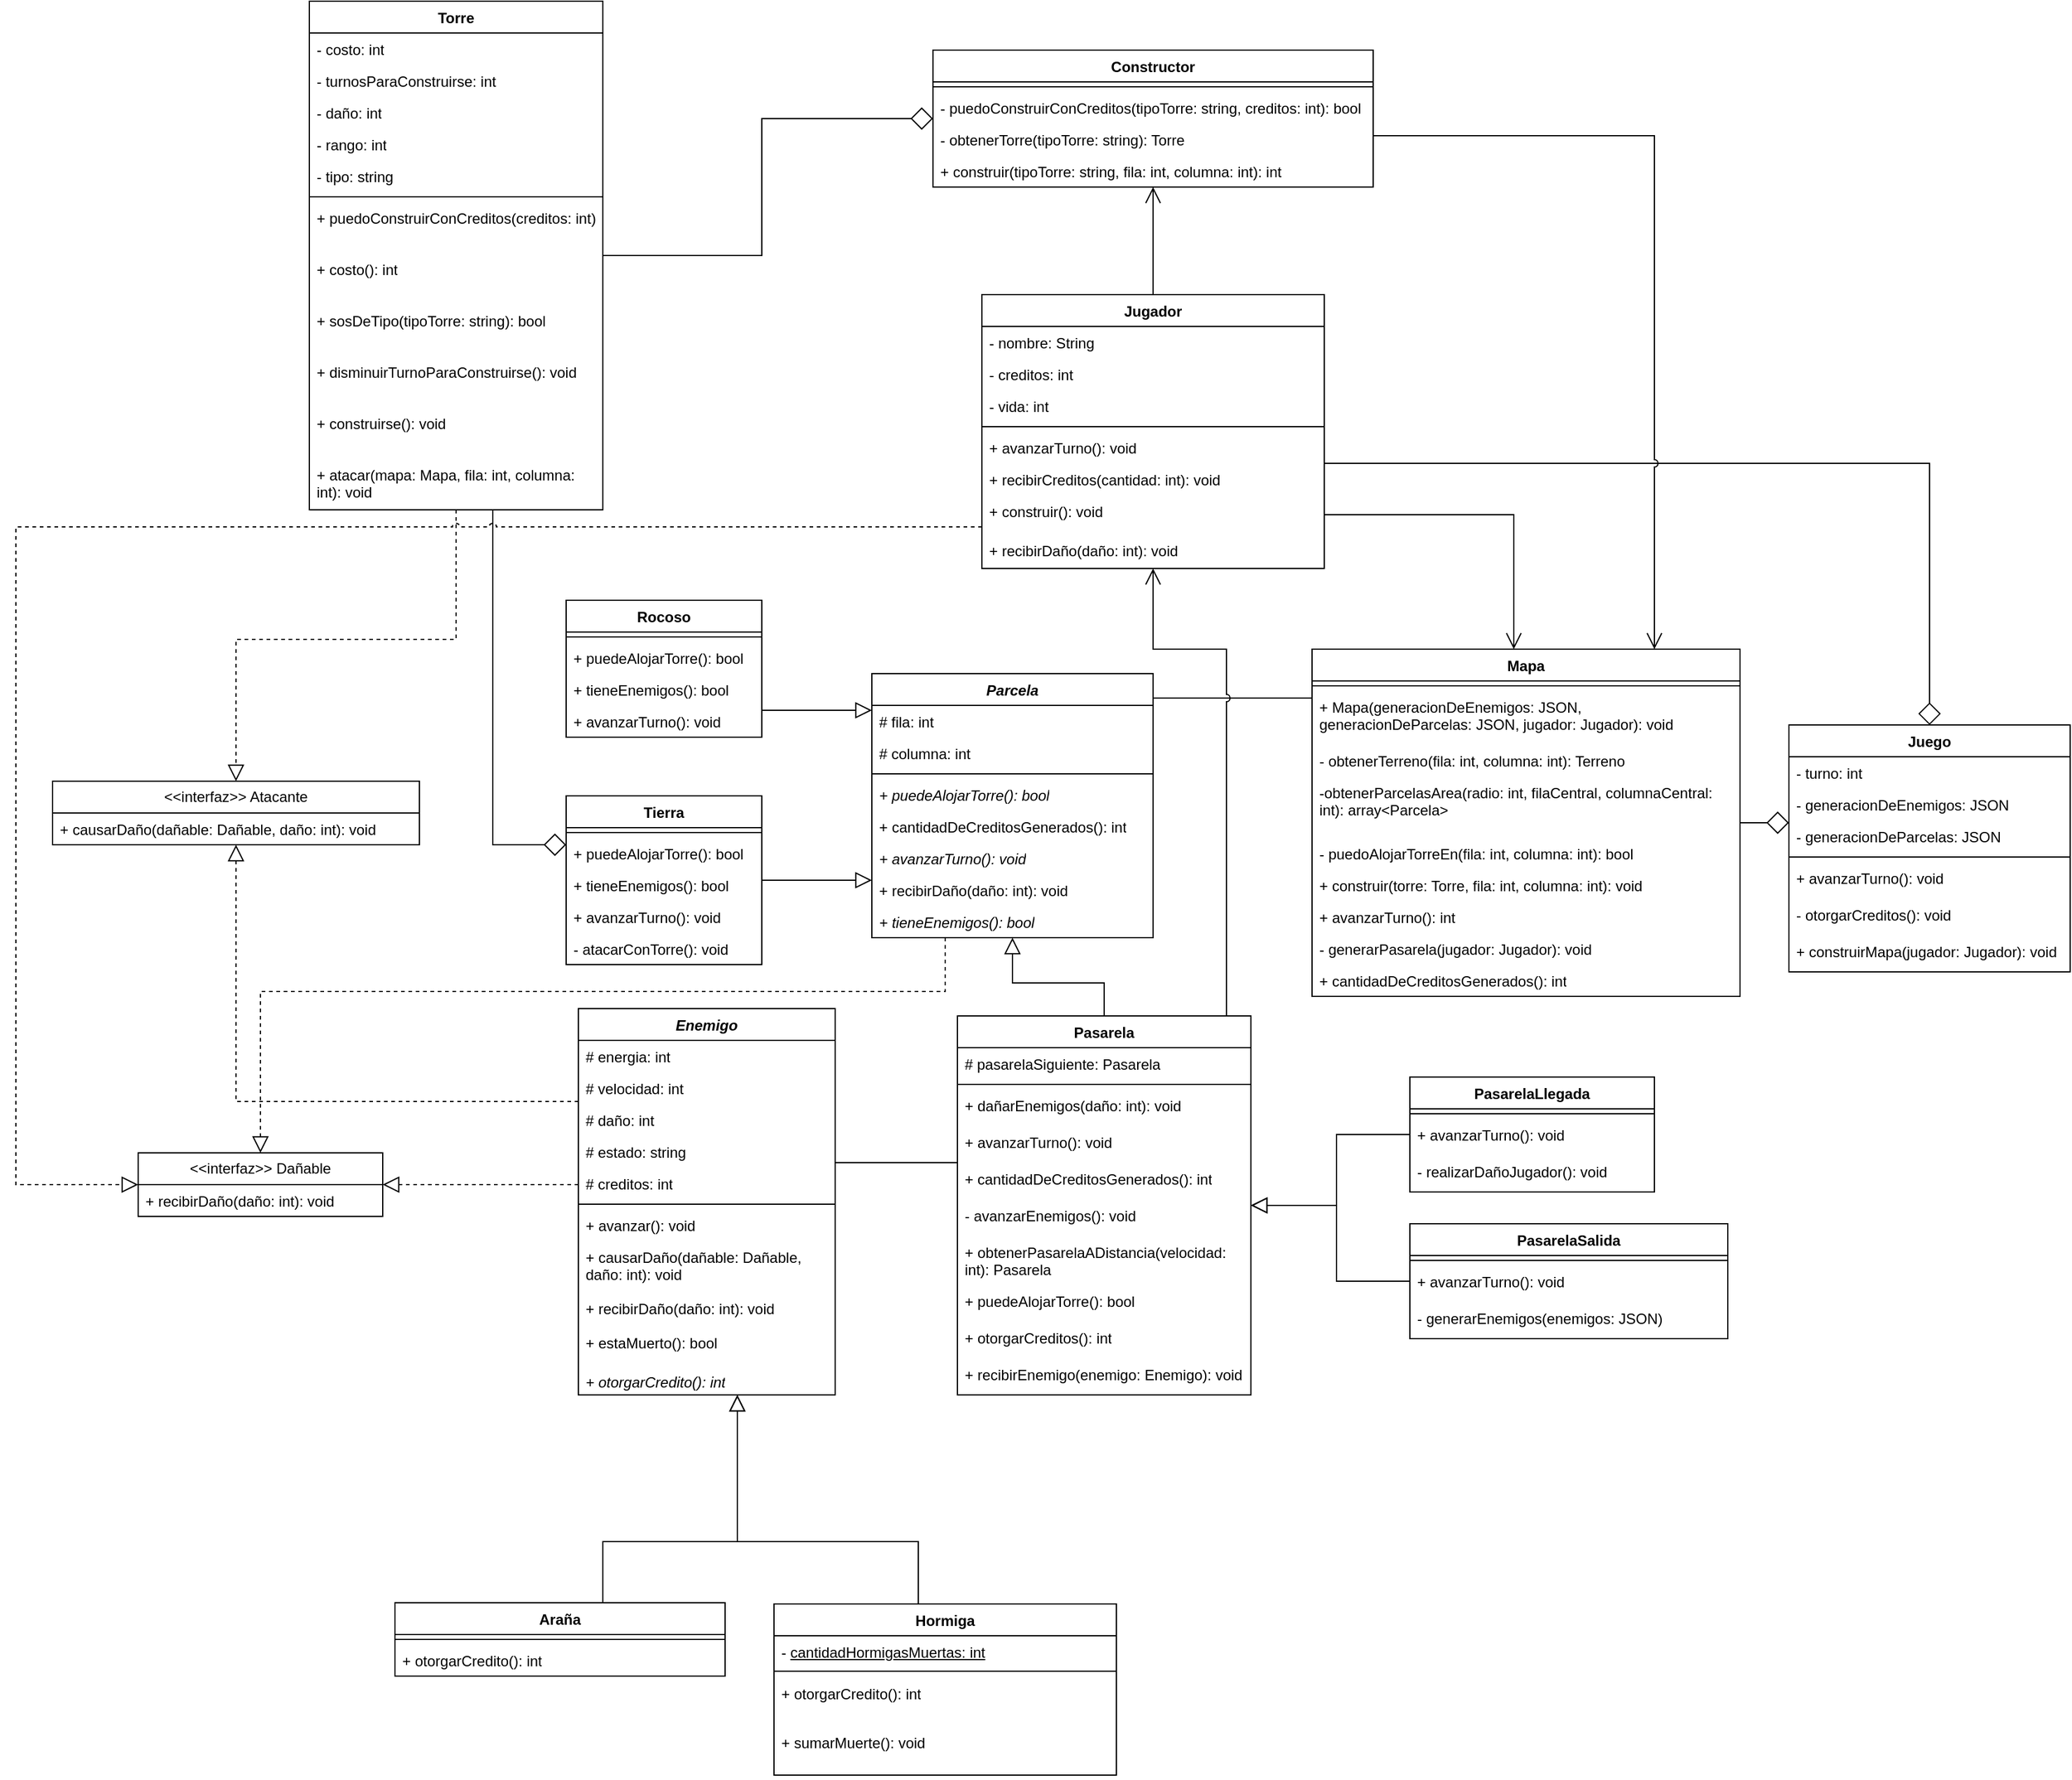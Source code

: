 <mxfile version="21.3.6" type="device">
  <diagram name="Page-1" id="8inhs9ZFYqQBoetOoNiY">
    <mxGraphModel dx="2728" dy="2068" grid="1" gridSize="10" guides="1" tooltips="1" connect="1" arrows="1" fold="1" page="1" pageScale="1" pageWidth="850" pageHeight="1100" math="0" shadow="0">
      <root>
        <mxCell id="0" />
        <mxCell id="1" parent="0" />
        <mxCell id="2HHwii4UE3nNJhtwc6gf-33" style="edgeStyle=orthogonalEdgeStyle;rounded=0;orthogonalLoop=1;jettySize=auto;html=1;endArrow=none;endFill=0;jumpSize=7;endSize=16;" parent="1" source="a46mlF3yRspsXj15uBq6-1" target="2HHwii4UE3nNJhtwc6gf-10" edge="1">
          <mxGeometry relative="1" as="geometry">
            <Array as="points">
              <mxPoint x="300" y="130" />
              <mxPoint x="300" y="130" />
            </Array>
          </mxGeometry>
        </mxCell>
        <mxCell id="hXK-8yscra5qIgaVrozL-3" style="edgeStyle=orthogonalEdgeStyle;rounded=0;orthogonalLoop=1;jettySize=auto;html=1;endArrow=block;endFill=0;endSize=11;dashed=1;" parent="1" source="a46mlF3yRspsXj15uBq6-1" target="jIkOqSR4Ub0WzB91D_wy-7" edge="1">
          <mxGeometry relative="1" as="geometry">
            <Array as="points">
              <mxPoint x="20" y="148" />
              <mxPoint x="20" y="148" />
            </Array>
          </mxGeometry>
        </mxCell>
        <mxCell id="hXK-8yscra5qIgaVrozL-4" style="edgeStyle=orthogonalEdgeStyle;rounded=0;orthogonalLoop=1;jettySize=auto;html=1;endArrow=block;endFill=0;endSize=11;dashed=1;" parent="1" source="a46mlF3yRspsXj15uBq6-1" target="jIkOqSR4Ub0WzB91D_wy-3" edge="1">
          <mxGeometry relative="1" as="geometry">
            <Array as="points">
              <mxPoint x="-210" y="80" />
            </Array>
          </mxGeometry>
        </mxCell>
        <mxCell id="a46mlF3yRspsXj15uBq6-1" value="&lt;i&gt;Enemigo&lt;/i&gt;" style="swimlane;fontStyle=1;align=center;verticalAlign=top;childLayout=stackLayout;horizontal=1;startSize=26;horizontalStack=0;resizeParent=1;resizeParentMax=0;resizeLast=0;collapsible=1;marginBottom=0;whiteSpace=wrap;html=1;" parent="1" vertex="1">
          <mxGeometry x="70" y="4" width="210" height="316" as="geometry" />
        </mxCell>
        <mxCell id="a46mlF3yRspsXj15uBq6-2" value="# energia: int" style="text;strokeColor=none;fillColor=none;align=left;verticalAlign=top;spacingLeft=4;spacingRight=4;overflow=hidden;rotatable=0;points=[[0,0.5],[1,0.5]];portConstraint=eastwest;whiteSpace=wrap;html=1;" parent="a46mlF3yRspsXj15uBq6-1" vertex="1">
          <mxGeometry y="26" width="210" height="26" as="geometry" />
        </mxCell>
        <mxCell id="a46mlF3yRspsXj15uBq6-5" value="# velocidad: int" style="text;strokeColor=none;fillColor=none;align=left;verticalAlign=top;spacingLeft=4;spacingRight=4;overflow=hidden;rotatable=0;points=[[0,0.5],[1,0.5]];portConstraint=eastwest;whiteSpace=wrap;html=1;" parent="a46mlF3yRspsXj15uBq6-1" vertex="1">
          <mxGeometry y="52" width="210" height="26" as="geometry" />
        </mxCell>
        <mxCell id="a46mlF3yRspsXj15uBq6-6" value="# daño: int" style="text;strokeColor=none;fillColor=none;align=left;verticalAlign=top;spacingLeft=4;spacingRight=4;overflow=hidden;rotatable=0;points=[[0,0.5],[1,0.5]];portConstraint=eastwest;whiteSpace=wrap;html=1;" parent="a46mlF3yRspsXj15uBq6-1" vertex="1">
          <mxGeometry y="78" width="210" height="26" as="geometry" />
        </mxCell>
        <mxCell id="2HHwii4UE3nNJhtwc6gf-1" value="# estado: string" style="text;strokeColor=none;fillColor=none;align=left;verticalAlign=top;spacingLeft=4;spacingRight=4;overflow=hidden;rotatable=0;points=[[0,0.5],[1,0.5]];portConstraint=eastwest;whiteSpace=wrap;html=1;" parent="a46mlF3yRspsXj15uBq6-1" vertex="1">
          <mxGeometry y="104" width="210" height="26" as="geometry" />
        </mxCell>
        <mxCell id="jIkOqSR4Ub0WzB91D_wy-20" value="# creditos: int" style="text;strokeColor=none;fillColor=none;align=left;verticalAlign=top;spacingLeft=4;spacingRight=4;overflow=hidden;rotatable=0;points=[[0,0.5],[1,0.5]];portConstraint=eastwest;whiteSpace=wrap;html=1;" parent="a46mlF3yRspsXj15uBq6-1" vertex="1">
          <mxGeometry y="130" width="210" height="26" as="geometry" />
        </mxCell>
        <mxCell id="a46mlF3yRspsXj15uBq6-3" value="" style="line;strokeWidth=1;fillColor=none;align=left;verticalAlign=middle;spacingTop=-1;spacingLeft=3;spacingRight=3;rotatable=0;labelPosition=right;points=[];portConstraint=eastwest;strokeColor=inherit;" parent="a46mlF3yRspsXj15uBq6-1" vertex="1">
          <mxGeometry y="156" width="210" height="8" as="geometry" />
        </mxCell>
        <mxCell id="a46mlF3yRspsXj15uBq6-4" value="+ avanzar(): void" style="text;strokeColor=none;fillColor=none;align=left;verticalAlign=top;spacingLeft=4;spacingRight=4;overflow=hidden;rotatable=0;points=[[0,0.5],[1,0.5]];portConstraint=eastwest;whiteSpace=wrap;html=1;" parent="a46mlF3yRspsXj15uBq6-1" vertex="1">
          <mxGeometry y="164" width="210" height="26" as="geometry" />
        </mxCell>
        <mxCell id="hXK-8yscra5qIgaVrozL-6" value="+ causarDaño(dañable: Dañable, daño: int): void" style="text;strokeColor=none;fillColor=none;align=left;verticalAlign=top;spacingLeft=4;spacingRight=4;overflow=hidden;rotatable=0;points=[[0,0.5],[1,0.5]];portConstraint=eastwest;whiteSpace=wrap;html=1;" parent="a46mlF3yRspsXj15uBq6-1" vertex="1">
          <mxGeometry y="190" width="210" height="42" as="geometry" />
        </mxCell>
        <mxCell id="hXK-8yscra5qIgaVrozL-8" value="+ recibirDaño(daño: int): void" style="text;strokeColor=none;fillColor=none;align=left;verticalAlign=top;spacingLeft=4;spacingRight=4;overflow=hidden;rotatable=0;points=[[0,0.5],[1,0.5]];portConstraint=eastwest;whiteSpace=wrap;html=1;" parent="a46mlF3yRspsXj15uBq6-1" vertex="1">
          <mxGeometry y="232" width="210" height="28" as="geometry" />
        </mxCell>
        <mxCell id="2HHwii4UE3nNJhtwc6gf-18" value="+ estaMuerto(): bool" style="text;strokeColor=none;fillColor=none;align=left;verticalAlign=top;spacingLeft=4;spacingRight=4;overflow=hidden;rotatable=0;points=[[0,0.5],[1,0.5]];portConstraint=eastwest;whiteSpace=wrap;html=1;" parent="a46mlF3yRspsXj15uBq6-1" vertex="1">
          <mxGeometry y="260" width="210" height="32" as="geometry" />
        </mxCell>
        <mxCell id="H162WJ4VFneEVHFy4zlM-101" value="&lt;i style=&quot;&quot;&gt;+ otorgarCredito(): int&lt;/i&gt;" style="text;strokeColor=none;fillColor=none;align=left;verticalAlign=top;spacingLeft=4;spacingRight=4;overflow=hidden;rotatable=0;points=[[0,0.5],[1,0.5]];portConstraint=eastwest;whiteSpace=wrap;html=1;" parent="a46mlF3yRspsXj15uBq6-1" vertex="1">
          <mxGeometry y="292" width="210" height="24" as="geometry" />
        </mxCell>
        <mxCell id="a46mlF3yRspsXj15uBq6-17" style="edgeStyle=orthogonalEdgeStyle;rounded=0;orthogonalLoop=1;jettySize=auto;html=1;endArrow=block;endFill=0;endSize=11;" parent="1" source="a46mlF3yRspsXj15uBq6-38" target="a46mlF3yRspsXj15uBq6-1" edge="1">
          <mxGeometry relative="1" as="geometry">
            <mxPoint x="340.0" y="350" as="sourcePoint" />
            <mxPoint x="250" y="456" as="targetPoint" />
            <Array as="points">
              <mxPoint x="348" y="440" />
              <mxPoint x="200" y="440" />
            </Array>
          </mxGeometry>
        </mxCell>
        <mxCell id="a46mlF3yRspsXj15uBq6-53" style="edgeStyle=orthogonalEdgeStyle;rounded=0;orthogonalLoop=1;jettySize=auto;html=1;endArrow=block;endFill=0;endSize=11;" parent="1" source="a46mlF3yRspsXj15uBq6-21" target="a46mlF3yRspsXj15uBq6-1" edge="1">
          <mxGeometry relative="1" as="geometry">
            <mxPoint x="185" y="456" as="targetPoint" />
            <Array as="points">
              <mxPoint x="90" y="440" />
              <mxPoint x="200" y="440" />
            </Array>
          </mxGeometry>
        </mxCell>
        <mxCell id="a46mlF3yRspsXj15uBq6-21" value="Araña" style="swimlane;fontStyle=1;align=center;verticalAlign=top;childLayout=stackLayout;horizontal=1;startSize=26;horizontalStack=0;resizeParent=1;resizeParentMax=0;resizeLast=0;collapsible=1;marginBottom=0;whiteSpace=wrap;html=1;" parent="1" vertex="1">
          <mxGeometry x="-80" y="490" width="270" height="60" as="geometry" />
        </mxCell>
        <mxCell id="a46mlF3yRspsXj15uBq6-22" value="" style="line;strokeWidth=1;fillColor=none;align=left;verticalAlign=middle;spacingTop=-1;spacingLeft=3;spacingRight=3;rotatable=0;labelPosition=right;points=[];portConstraint=eastwest;strokeColor=inherit;" parent="a46mlF3yRspsXj15uBq6-21" vertex="1">
          <mxGeometry y="26" width="270" height="8" as="geometry" />
        </mxCell>
        <mxCell id="a46mlF3yRspsXj15uBq6-48" value="+ otorgarCredito(): int" style="text;strokeColor=none;fillColor=none;align=left;verticalAlign=top;spacingLeft=4;spacingRight=4;overflow=hidden;rotatable=0;points=[[0,0.5],[1,0.5]];portConstraint=eastwest;whiteSpace=wrap;html=1;" parent="a46mlF3yRspsXj15uBq6-21" vertex="1">
          <mxGeometry y="34" width="270" height="26" as="geometry" />
        </mxCell>
        <mxCell id="a46mlF3yRspsXj15uBq6-38" value="Hormiga" style="swimlane;fontStyle=1;align=center;verticalAlign=top;childLayout=stackLayout;horizontal=1;startSize=26;horizontalStack=0;resizeParent=1;resizeParentMax=0;resizeLast=0;collapsible=1;marginBottom=0;whiteSpace=wrap;html=1;" parent="1" vertex="1">
          <mxGeometry x="230" y="491" width="280" height="140" as="geometry" />
        </mxCell>
        <mxCell id="jIkOqSR4Ub0WzB91D_wy-23" value="- &lt;u&gt;cantidadHormigasMuertas: int&lt;/u&gt;" style="text;strokeColor=none;fillColor=none;align=left;verticalAlign=top;spacingLeft=4;spacingRight=4;overflow=hidden;rotatable=0;points=[[0,0.5],[1,0.5]];portConstraint=eastwest;whiteSpace=wrap;html=1;" parent="a46mlF3yRspsXj15uBq6-38" vertex="1">
          <mxGeometry y="26" width="280" height="24" as="geometry" />
        </mxCell>
        <mxCell id="a46mlF3yRspsXj15uBq6-40" value="" style="line;strokeWidth=1;fillColor=none;align=left;verticalAlign=middle;spacingTop=-1;spacingLeft=3;spacingRight=3;rotatable=0;labelPosition=right;points=[];portConstraint=eastwest;strokeColor=inherit;" parent="a46mlF3yRspsXj15uBq6-38" vertex="1">
          <mxGeometry y="50" width="280" height="10" as="geometry" />
        </mxCell>
        <mxCell id="a46mlF3yRspsXj15uBq6-41" value="+ otorgarCredito(): int" style="text;strokeColor=none;fillColor=none;align=left;verticalAlign=top;spacingLeft=4;spacingRight=4;overflow=hidden;rotatable=0;points=[[0,0.5],[1,0.5]];portConstraint=eastwest;whiteSpace=wrap;html=1;" parent="a46mlF3yRspsXj15uBq6-38" vertex="1">
          <mxGeometry y="60" width="280" height="40" as="geometry" />
        </mxCell>
        <mxCell id="jIkOqSR4Ub0WzB91D_wy-10" value="&lt;span style=&quot;border-color: var(--border-color);&quot;&gt;+ sumarMuerte(): void&lt;/span&gt;" style="text;strokeColor=none;fillColor=none;align=left;verticalAlign=top;spacingLeft=4;spacingRight=4;overflow=hidden;rotatable=0;points=[[0,0.5],[1,0.5]];portConstraint=eastwest;whiteSpace=wrap;html=1;" parent="a46mlF3yRspsXj15uBq6-38" vertex="1">
          <mxGeometry y="100" width="280" height="40" as="geometry" />
        </mxCell>
        <mxCell id="2HHwii4UE3nNJhtwc6gf-10" value="Pasarela" style="swimlane;fontStyle=1;align=center;verticalAlign=top;childLayout=stackLayout;horizontal=1;startSize=26;horizontalStack=0;resizeParent=1;resizeParentMax=0;resizeLast=0;collapsible=1;marginBottom=0;whiteSpace=wrap;html=1;" parent="1" vertex="1">
          <mxGeometry x="380" y="10" width="240" height="310" as="geometry" />
        </mxCell>
        <mxCell id="2HHwii4UE3nNJhtwc6gf-19" value="# pasarelaSiguiente: Pasarela" style="text;strokeColor=none;fillColor=none;align=left;verticalAlign=top;spacingLeft=4;spacingRight=4;overflow=hidden;rotatable=0;points=[[0,0.5],[1,0.5]];portConstraint=eastwest;whiteSpace=wrap;html=1;" parent="2HHwii4UE3nNJhtwc6gf-10" vertex="1">
          <mxGeometry y="26" width="240" height="26" as="geometry" />
        </mxCell>
        <mxCell id="2HHwii4UE3nNJhtwc6gf-12" value="" style="line;strokeWidth=1;fillColor=none;align=left;verticalAlign=middle;spacingTop=-1;spacingLeft=3;spacingRight=3;rotatable=0;labelPosition=right;points=[];portConstraint=eastwest;strokeColor=inherit;" parent="2HHwii4UE3nNJhtwc6gf-10" vertex="1">
          <mxGeometry y="52" width="240" height="8" as="geometry" />
        </mxCell>
        <mxCell id="2HHwii4UE3nNJhtwc6gf-32" value="+ dañarEnemigos(daño: int): void" style="text;strokeColor=none;fillColor=none;align=left;verticalAlign=top;spacingLeft=4;spacingRight=4;overflow=hidden;rotatable=0;points=[[0,0.5],[1,0.5]];portConstraint=eastwest;whiteSpace=wrap;html=1;" parent="2HHwii4UE3nNJhtwc6gf-10" vertex="1">
          <mxGeometry y="60" width="240" height="30" as="geometry" />
        </mxCell>
        <mxCell id="H162WJ4VFneEVHFy4zlM-78" value="+ avanzarTurno(): void" style="text;strokeColor=none;fillColor=none;align=left;verticalAlign=top;spacingLeft=4;spacingRight=4;overflow=hidden;rotatable=0;points=[[0,0.5],[1,0.5]];portConstraint=eastwest;whiteSpace=wrap;html=1;" parent="2HHwii4UE3nNJhtwc6gf-10" vertex="1">
          <mxGeometry y="90" width="240" height="30" as="geometry" />
        </mxCell>
        <mxCell id="jIkOqSR4Ub0WzB91D_wy-19" value="+ cantidadDeCreditosGenerados(): int" style="text;strokeColor=none;fillColor=none;align=left;verticalAlign=top;spacingLeft=4;spacingRight=4;overflow=hidden;rotatable=0;points=[[0,0.5],[1,0.5]];portConstraint=eastwest;whiteSpace=wrap;html=1;" parent="2HHwii4UE3nNJhtwc6gf-10" vertex="1">
          <mxGeometry y="120" width="240" height="30" as="geometry" />
        </mxCell>
        <mxCell id="H162WJ4VFneEVHFy4zlM-23" value="- avanzarEnemigos(): void" style="text;strokeColor=none;fillColor=none;align=left;verticalAlign=top;spacingLeft=4;spacingRight=4;overflow=hidden;rotatable=0;points=[[0,0.5],[1,0.5]];portConstraint=eastwest;whiteSpace=wrap;html=1;" parent="2HHwii4UE3nNJhtwc6gf-10" vertex="1">
          <mxGeometry y="150" width="240" height="30" as="geometry" />
        </mxCell>
        <mxCell id="jIkOqSR4Ub0WzB91D_wy-24" value="+ obtenerPasarelaADistancia(velocidad: int): Pasarela" style="text;strokeColor=none;fillColor=none;align=left;verticalAlign=top;spacingLeft=4;spacingRight=4;overflow=hidden;rotatable=0;points=[[0,0.5],[1,0.5]];portConstraint=eastwest;whiteSpace=wrap;html=1;" parent="2HHwii4UE3nNJhtwc6gf-10" vertex="1">
          <mxGeometry y="180" width="240" height="40" as="geometry" />
        </mxCell>
        <mxCell id="H162WJ4VFneEVHFy4zlM-33" value="+ puedeAlojarTorre(): bool" style="text;strokeColor=none;fillColor=none;align=left;verticalAlign=top;spacingLeft=4;spacingRight=4;overflow=hidden;rotatable=0;points=[[0,0.5],[1,0.5]];portConstraint=eastwest;whiteSpace=wrap;html=1;" parent="2HHwii4UE3nNJhtwc6gf-10" vertex="1">
          <mxGeometry y="220" width="240" height="30" as="geometry" />
        </mxCell>
        <mxCell id="4BqtrfCsilX9TcQqH0R--1" value="+ otorgarCreditos(): int" style="text;strokeColor=none;fillColor=none;align=left;verticalAlign=top;spacingLeft=4;spacingRight=4;overflow=hidden;rotatable=0;points=[[0,0.5],[1,0.5]];portConstraint=eastwest;whiteSpace=wrap;html=1;" parent="2HHwii4UE3nNJhtwc6gf-10" vertex="1">
          <mxGeometry y="250" width="240" height="30" as="geometry" />
        </mxCell>
        <mxCell id="H162WJ4VFneEVHFy4zlM-89" value="+ recibirEnemigo(enemigo: Enemigo): void" style="text;strokeColor=none;fillColor=none;align=left;verticalAlign=top;spacingLeft=4;spacingRight=4;overflow=hidden;rotatable=0;points=[[0,0.5],[1,0.5]];portConstraint=eastwest;whiteSpace=wrap;html=1;" parent="2HHwii4UE3nNJhtwc6gf-10" vertex="1">
          <mxGeometry y="280" width="240" height="30" as="geometry" />
        </mxCell>
        <mxCell id="2HHwii4UE3nNJhtwc6gf-23" value="Juego" style="swimlane;fontStyle=1;align=center;verticalAlign=top;childLayout=stackLayout;horizontal=1;startSize=26;horizontalStack=0;resizeParent=1;resizeParentMax=0;resizeLast=0;collapsible=1;marginBottom=0;whiteSpace=wrap;html=1;" parent="1" vertex="1">
          <mxGeometry x="1060" y="-228" width="230" height="202" as="geometry" />
        </mxCell>
        <mxCell id="2HHwii4UE3nNJhtwc6gf-36" value="- turno: int" style="text;strokeColor=none;fillColor=none;align=left;verticalAlign=top;spacingLeft=4;spacingRight=4;overflow=hidden;rotatable=0;points=[[0,0.5],[1,0.5]];portConstraint=eastwest;whiteSpace=wrap;html=1;" parent="2HHwii4UE3nNJhtwc6gf-23" vertex="1">
          <mxGeometry y="26" width="230" height="26" as="geometry" />
        </mxCell>
        <mxCell id="4BqtrfCsilX9TcQqH0R--10" value="- generacionDeEnemigos: JSON" style="text;strokeColor=none;fillColor=none;align=left;verticalAlign=top;spacingLeft=4;spacingRight=4;overflow=hidden;rotatable=0;points=[[0,0.5],[1,0.5]];portConstraint=eastwest;whiteSpace=wrap;html=1;" parent="2HHwii4UE3nNJhtwc6gf-23" vertex="1">
          <mxGeometry y="52" width="230" height="26" as="geometry" />
        </mxCell>
        <mxCell id="4BqtrfCsilX9TcQqH0R--9" value="- generacionDeParcelas: JSON" style="text;strokeColor=none;fillColor=none;align=left;verticalAlign=top;spacingLeft=4;spacingRight=4;overflow=hidden;rotatable=0;points=[[0,0.5],[1,0.5]];portConstraint=eastwest;whiteSpace=wrap;html=1;" parent="2HHwii4UE3nNJhtwc6gf-23" vertex="1">
          <mxGeometry y="78" width="230" height="26" as="geometry" />
        </mxCell>
        <mxCell id="2HHwii4UE3nNJhtwc6gf-27" value="" style="line;strokeWidth=1;fillColor=none;align=left;verticalAlign=middle;spacingTop=-1;spacingLeft=3;spacingRight=3;rotatable=0;labelPosition=right;points=[];portConstraint=eastwest;strokeColor=inherit;" parent="2HHwii4UE3nNJhtwc6gf-23" vertex="1">
          <mxGeometry y="104" width="230" height="8" as="geometry" />
        </mxCell>
        <mxCell id="2HHwii4UE3nNJhtwc6gf-37" value="+ avanzarTurno(): void" style="text;strokeColor=none;fillColor=none;align=left;verticalAlign=top;spacingLeft=4;spacingRight=4;overflow=hidden;rotatable=0;points=[[0,0.5],[1,0.5]];portConstraint=eastwest;whiteSpace=wrap;html=1;" parent="2HHwii4UE3nNJhtwc6gf-23" vertex="1">
          <mxGeometry y="112" width="230" height="30" as="geometry" />
        </mxCell>
        <mxCell id="jIkOqSR4Ub0WzB91D_wy-16" value="- otorgarCreditos(): void" style="text;strokeColor=none;fillColor=none;align=left;verticalAlign=top;spacingLeft=4;spacingRight=4;overflow=hidden;rotatable=0;points=[[0,0.5],[1,0.5]];portConstraint=eastwest;whiteSpace=wrap;html=1;" parent="2HHwii4UE3nNJhtwc6gf-23" vertex="1">
          <mxGeometry y="142" width="230" height="30" as="geometry" />
        </mxCell>
        <mxCell id="4BqtrfCsilX9TcQqH0R--8" value="+ construirMapa(jugador: Jugador): void" style="text;strokeColor=none;fillColor=none;align=left;verticalAlign=top;spacingLeft=4;spacingRight=4;overflow=hidden;rotatable=0;points=[[0,0.5],[1,0.5]];portConstraint=eastwest;whiteSpace=wrap;html=1;" parent="2HHwii4UE3nNJhtwc6gf-23" vertex="1">
          <mxGeometry y="172" width="230" height="30" as="geometry" />
        </mxCell>
        <mxCell id="2HHwii4UE3nNJhtwc6gf-47" style="edgeStyle=orthogonalEdgeStyle;rounded=0;orthogonalLoop=1;jettySize=auto;html=1;endArrow=diamond;endFill=0;endSize=16;" parent="1" source="2HHwii4UE3nNJhtwc6gf-38" target="2HHwii4UE3nNJhtwc6gf-23" edge="1">
          <mxGeometry relative="1" as="geometry">
            <Array as="points">
              <mxPoint x="1175" y="-442" />
            </Array>
          </mxGeometry>
        </mxCell>
        <mxCell id="H162WJ4VFneEVHFy4zlM-67" style="edgeStyle=orthogonalEdgeStyle;rounded=0;orthogonalLoop=1;jettySize=auto;html=1;endArrow=open;endFill=0;endSize=11;" parent="1" source="2HHwii4UE3nNJhtwc6gf-38" target="H162WJ4VFneEVHFy4zlM-47" edge="1">
          <mxGeometry relative="1" as="geometry" />
        </mxCell>
        <mxCell id="H162WJ4VFneEVHFy4zlM-69" style="edgeStyle=orthogonalEdgeStyle;rounded=0;orthogonalLoop=1;jettySize=auto;html=1;endArrow=open;endFill=0;endSize=11;" parent="1" source="2HHwii4UE3nNJhtwc6gf-38" target="H162WJ4VFneEVHFy4zlM-15" edge="1">
          <mxGeometry relative="1" as="geometry">
            <Array as="points">
              <mxPoint x="835" y="-400" />
            </Array>
          </mxGeometry>
        </mxCell>
        <mxCell id="2HHwii4UE3nNJhtwc6gf-38" value="Jugador" style="swimlane;fontStyle=1;align=center;verticalAlign=top;childLayout=stackLayout;horizontal=1;startSize=26;horizontalStack=0;resizeParent=1;resizeParentMax=0;resizeLast=0;collapsible=1;marginBottom=0;whiteSpace=wrap;html=1;" parent="1" vertex="1">
          <mxGeometry x="400" y="-580" width="280" height="224" as="geometry" />
        </mxCell>
        <mxCell id="hXK-8yscra5qIgaVrozL-13" value="- nombre: String" style="text;strokeColor=none;fillColor=none;align=left;verticalAlign=top;spacingLeft=4;spacingRight=4;overflow=hidden;rotatable=0;points=[[0,0.5],[1,0.5]];portConstraint=eastwest;whiteSpace=wrap;html=1;" parent="2HHwii4UE3nNJhtwc6gf-38" vertex="1">
          <mxGeometry y="26" width="280" height="26" as="geometry" />
        </mxCell>
        <mxCell id="2HHwii4UE3nNJhtwc6gf-39" value="- creditos: int" style="text;strokeColor=none;fillColor=none;align=left;verticalAlign=top;spacingLeft=4;spacingRight=4;overflow=hidden;rotatable=0;points=[[0,0.5],[1,0.5]];portConstraint=eastwest;whiteSpace=wrap;html=1;" parent="2HHwii4UE3nNJhtwc6gf-38" vertex="1">
          <mxGeometry y="52" width="280" height="26" as="geometry" />
        </mxCell>
        <mxCell id="jIkOqSR4Ub0WzB91D_wy-2" value="- vida: int" style="text;strokeColor=none;fillColor=none;align=left;verticalAlign=top;spacingLeft=4;spacingRight=4;overflow=hidden;rotatable=0;points=[[0,0.5],[1,0.5]];portConstraint=eastwest;whiteSpace=wrap;html=1;" parent="2HHwii4UE3nNJhtwc6gf-38" vertex="1">
          <mxGeometry y="78" width="280" height="26" as="geometry" />
        </mxCell>
        <mxCell id="2HHwii4UE3nNJhtwc6gf-40" value="" style="line;strokeWidth=1;fillColor=none;align=left;verticalAlign=middle;spacingTop=-1;spacingLeft=3;spacingRight=3;rotatable=0;labelPosition=right;points=[];portConstraint=eastwest;strokeColor=inherit;" parent="2HHwii4UE3nNJhtwc6gf-38" vertex="1">
          <mxGeometry y="104" width="280" height="8" as="geometry" />
        </mxCell>
        <mxCell id="H162WJ4VFneEVHFy4zlM-43" value="+ avanzarTurno(): void" style="text;strokeColor=none;fillColor=none;align=left;verticalAlign=top;spacingLeft=4;spacingRight=4;overflow=hidden;rotatable=0;points=[[0,0.5],[1,0.5]];portConstraint=eastwest;whiteSpace=wrap;html=1;" parent="2HHwii4UE3nNJhtwc6gf-38" vertex="1">
          <mxGeometry y="112" width="280" height="26" as="geometry" />
        </mxCell>
        <mxCell id="2HHwii4UE3nNJhtwc6gf-41" value="+ recibirCreditos(cantidad: int): void" style="text;strokeColor=none;fillColor=none;align=left;verticalAlign=top;spacingLeft=4;spacingRight=4;overflow=hidden;rotatable=0;points=[[0,0.5],[1,0.5]];portConstraint=eastwest;whiteSpace=wrap;html=1;" parent="2HHwii4UE3nNJhtwc6gf-38" vertex="1">
          <mxGeometry y="138" width="280" height="26" as="geometry" />
        </mxCell>
        <mxCell id="2HHwii4UE3nNJhtwc6gf-44" value="+ construir(): void" style="text;strokeColor=none;fillColor=none;align=left;verticalAlign=top;spacingLeft=4;spacingRight=4;overflow=hidden;rotatable=0;points=[[0,0.5],[1,0.5]];portConstraint=eastwest;whiteSpace=wrap;html=1;" parent="2HHwii4UE3nNJhtwc6gf-38" vertex="1">
          <mxGeometry y="164" width="280" height="32" as="geometry" />
        </mxCell>
        <mxCell id="H162WJ4VFneEVHFy4zlM-100" value="+ recibirDaño(daño: int): void" style="text;strokeColor=none;fillColor=none;align=left;verticalAlign=top;spacingLeft=4;spacingRight=4;overflow=hidden;rotatable=0;points=[[0,0.5],[1,0.5]];portConstraint=eastwest;whiteSpace=wrap;html=1;" parent="2HHwii4UE3nNJhtwc6gf-38" vertex="1">
          <mxGeometry y="196" width="280" height="28" as="geometry" />
        </mxCell>
        <mxCell id="H162WJ4VFneEVHFy4zlM-20" style="edgeStyle=orthogonalEdgeStyle;rounded=0;orthogonalLoop=1;jettySize=auto;html=1;endArrow=none;endFill=0;endSize=16;" parent="1" source="H162WJ4VFneEVHFy4zlM-11" target="H162WJ4VFneEVHFy4zlM-15" edge="1">
          <mxGeometry relative="1" as="geometry">
            <Array as="points">
              <mxPoint x="610" y="-250" />
              <mxPoint x="610" y="-250" />
            </Array>
          </mxGeometry>
        </mxCell>
        <mxCell id="H162WJ4VFneEVHFy4zlM-22" style="edgeStyle=orthogonalEdgeStyle;rounded=0;orthogonalLoop=1;jettySize=auto;html=1;endArrow=block;endFill=0;endSize=11;" parent="1" source="2HHwii4UE3nNJhtwc6gf-10" target="H162WJ4VFneEVHFy4zlM-11" edge="1">
          <mxGeometry relative="1" as="geometry" />
        </mxCell>
        <mxCell id="hXK-8yscra5qIgaVrozL-10" style="edgeStyle=orthogonalEdgeStyle;rounded=0;orthogonalLoop=1;jettySize=auto;html=1;endArrow=block;endFill=0;endSize=11;dashed=1;" parent="1" source="H162WJ4VFneEVHFy4zlM-11" target="jIkOqSR4Ub0WzB91D_wy-7" edge="1">
          <mxGeometry relative="1" as="geometry">
            <Array as="points">
              <mxPoint x="370" y="-10" />
              <mxPoint x="-190" y="-10" />
            </Array>
          </mxGeometry>
        </mxCell>
        <mxCell id="H162WJ4VFneEVHFy4zlM-11" value="&lt;i&gt;Parcela&lt;/i&gt;" style="swimlane;fontStyle=1;align=center;verticalAlign=top;childLayout=stackLayout;horizontal=1;startSize=26;horizontalStack=0;resizeParent=1;resizeParentMax=0;resizeLast=0;collapsible=1;marginBottom=0;whiteSpace=wrap;html=1;" parent="1" vertex="1">
          <mxGeometry x="310" y="-270" width="230" height="216" as="geometry" />
        </mxCell>
        <mxCell id="H162WJ4VFneEVHFy4zlM-12" value="# fila: int&lt;br&gt;" style="text;strokeColor=none;fillColor=none;align=left;verticalAlign=top;spacingLeft=4;spacingRight=4;overflow=hidden;rotatable=0;points=[[0,0.5],[1,0.5]];portConstraint=eastwest;whiteSpace=wrap;html=1;" parent="H162WJ4VFneEVHFy4zlM-11" vertex="1">
          <mxGeometry y="26" width="230" height="26" as="geometry" />
        </mxCell>
        <mxCell id="H162WJ4VFneEVHFy4zlM-73" value="# columna: int" style="text;strokeColor=none;fillColor=none;align=left;verticalAlign=top;spacingLeft=4;spacingRight=4;overflow=hidden;rotatable=0;points=[[0,0.5],[1,0.5]];portConstraint=eastwest;whiteSpace=wrap;html=1;" parent="H162WJ4VFneEVHFy4zlM-11" vertex="1">
          <mxGeometry y="52" width="230" height="26" as="geometry" />
        </mxCell>
        <mxCell id="H162WJ4VFneEVHFy4zlM-13" value="" style="line;strokeWidth=1;fillColor=none;align=left;verticalAlign=middle;spacingTop=-1;spacingLeft=3;spacingRight=3;rotatable=0;labelPosition=right;points=[];portConstraint=eastwest;strokeColor=inherit;" parent="H162WJ4VFneEVHFy4zlM-11" vertex="1">
          <mxGeometry y="78" width="230" height="8" as="geometry" />
        </mxCell>
        <mxCell id="H162WJ4VFneEVHFy4zlM-14" value="&lt;i&gt;+ puedeAlojarTorre(): bool&lt;/i&gt;" style="text;strokeColor=none;fillColor=none;align=left;verticalAlign=top;spacingLeft=4;spacingRight=4;overflow=hidden;rotatable=0;points=[[0,0.5],[1,0.5]];portConstraint=eastwest;whiteSpace=wrap;html=1;" parent="H162WJ4VFneEVHFy4zlM-11" vertex="1">
          <mxGeometry y="86" width="230" height="26" as="geometry" />
        </mxCell>
        <mxCell id="jIkOqSR4Ub0WzB91D_wy-18" value="+ cantidadDeCreditosGenerados(): int" style="text;strokeColor=none;fillColor=none;align=left;verticalAlign=top;spacingLeft=4;spacingRight=4;overflow=hidden;rotatable=0;points=[[0,0.5],[1,0.5]];portConstraint=eastwest;whiteSpace=wrap;html=1;" parent="H162WJ4VFneEVHFy4zlM-11" vertex="1">
          <mxGeometry y="112" width="230" height="26" as="geometry" />
        </mxCell>
        <mxCell id="H162WJ4VFneEVHFy4zlM-71" value="&lt;i&gt;+ avanzarTurno(): void&lt;/i&gt;" style="text;strokeColor=none;fillColor=none;align=left;verticalAlign=top;spacingLeft=4;spacingRight=4;overflow=hidden;rotatable=0;points=[[0,0.5],[1,0.5]];portConstraint=eastwest;whiteSpace=wrap;html=1;" parent="H162WJ4VFneEVHFy4zlM-11" vertex="1">
          <mxGeometry y="138" width="230" height="26" as="geometry" />
        </mxCell>
        <mxCell id="hXK-8yscra5qIgaVrozL-11" value="+ recibirDaño(daño: int): void" style="text;strokeColor=none;fillColor=none;align=left;verticalAlign=top;spacingLeft=4;spacingRight=4;overflow=hidden;rotatable=0;points=[[0,0.5],[1,0.5]];portConstraint=eastwest;whiteSpace=wrap;html=1;" parent="H162WJ4VFneEVHFy4zlM-11" vertex="1">
          <mxGeometry y="164" width="230" height="26" as="geometry" />
        </mxCell>
        <mxCell id="H162WJ4VFneEVHFy4zlM-74" value="&lt;i&gt;+ tieneEnemigos(): bool&lt;/i&gt;" style="text;strokeColor=none;fillColor=none;align=left;verticalAlign=top;spacingLeft=4;spacingRight=4;overflow=hidden;rotatable=0;points=[[0,0.5],[1,0.5]];portConstraint=eastwest;whiteSpace=wrap;html=1;" parent="H162WJ4VFneEVHFy4zlM-11" vertex="1">
          <mxGeometry y="190" width="230" height="26" as="geometry" />
        </mxCell>
        <mxCell id="H162WJ4VFneEVHFy4zlM-19" style="edgeStyle=orthogonalEdgeStyle;rounded=0;orthogonalLoop=1;jettySize=auto;html=1;endArrow=diamond;endFill=0;endSize=16;" parent="1" source="H162WJ4VFneEVHFy4zlM-15" target="2HHwii4UE3nNJhtwc6gf-23" edge="1">
          <mxGeometry relative="1" as="geometry">
            <Array as="points">
              <mxPoint x="940" y="-150" />
              <mxPoint x="940" y="-150" />
            </Array>
          </mxGeometry>
        </mxCell>
        <mxCell id="H162WJ4VFneEVHFy4zlM-15" value="Mapa" style="swimlane;fontStyle=1;align=center;verticalAlign=top;childLayout=stackLayout;horizontal=1;startSize=26;horizontalStack=0;resizeParent=1;resizeParentMax=0;resizeLast=0;collapsible=1;marginBottom=0;whiteSpace=wrap;html=1;" parent="1" vertex="1">
          <mxGeometry x="670" y="-290" width="350" height="284" as="geometry" />
        </mxCell>
        <mxCell id="H162WJ4VFneEVHFy4zlM-17" value="" style="line;strokeWidth=1;fillColor=none;align=left;verticalAlign=middle;spacingTop=-1;spacingLeft=3;spacingRight=3;rotatable=0;labelPosition=right;points=[];portConstraint=eastwest;strokeColor=inherit;" parent="H162WJ4VFneEVHFy4zlM-15" vertex="1">
          <mxGeometry y="26" width="350" height="8" as="geometry" />
        </mxCell>
        <mxCell id="4BqtrfCsilX9TcQqH0R--12" value="+ Mapa(generacionDeEnemigos: JSON, generacionDeParcelas: JSON, jugador: Jugador): void" style="text;strokeColor=none;fillColor=none;align=left;verticalAlign=top;spacingLeft=4;spacingRight=4;overflow=hidden;rotatable=0;points=[[0,0.5],[1,0.5]];portConstraint=eastwest;whiteSpace=wrap;html=1;" parent="H162WJ4VFneEVHFy4zlM-15" vertex="1">
          <mxGeometry y="34" width="350" height="44" as="geometry" />
        </mxCell>
        <mxCell id="H162WJ4VFneEVHFy4zlM-60" value="- obtenerTerreno(fila: int, columna: int): Terreno" style="text;strokeColor=none;fillColor=none;align=left;verticalAlign=top;spacingLeft=4;spacingRight=4;overflow=hidden;rotatable=0;points=[[0,0.5],[1,0.5]];portConstraint=eastwest;whiteSpace=wrap;html=1;" parent="H162WJ4VFneEVHFy4zlM-15" vertex="1">
          <mxGeometry y="78" width="350" height="26" as="geometry" />
        </mxCell>
        <mxCell id="H162WJ4VFneEVHFy4zlM-63" value="-obtenerParcelasArea(radio: int, filaCentral, columnaCentral: int): array&amp;lt;Parcela&amp;gt;" style="text;strokeColor=none;fillColor=none;align=left;verticalAlign=top;spacingLeft=4;spacingRight=4;overflow=hidden;rotatable=0;points=[[0,0.5],[1,0.5]];portConstraint=eastwest;whiteSpace=wrap;html=1;" parent="H162WJ4VFneEVHFy4zlM-15" vertex="1">
          <mxGeometry y="104" width="350" height="50" as="geometry" />
        </mxCell>
        <mxCell id="H162WJ4VFneEVHFy4zlM-61" value="- puedoAlojarTorreEn(fila: int, columna: int): bool" style="text;strokeColor=none;fillColor=none;align=left;verticalAlign=top;spacingLeft=4;spacingRight=4;overflow=hidden;rotatable=0;points=[[0,0.5],[1,0.5]];portConstraint=eastwest;whiteSpace=wrap;html=1;" parent="H162WJ4VFneEVHFy4zlM-15" vertex="1">
          <mxGeometry y="154" width="350" height="26" as="geometry" />
        </mxCell>
        <mxCell id="H162WJ4VFneEVHFy4zlM-44" value="+ construir(torre: Torre, fila: int, columna: int): void" style="text;strokeColor=none;fillColor=none;align=left;verticalAlign=top;spacingLeft=4;spacingRight=4;overflow=hidden;rotatable=0;points=[[0,0.5],[1,0.5]];portConstraint=eastwest;whiteSpace=wrap;html=1;" parent="H162WJ4VFneEVHFy4zlM-15" vertex="1">
          <mxGeometry y="180" width="350" height="26" as="geometry" />
        </mxCell>
        <mxCell id="H162WJ4VFneEVHFy4zlM-80" value="+ avanzarTurno(): int" style="text;strokeColor=none;fillColor=none;align=left;verticalAlign=top;spacingLeft=4;spacingRight=4;overflow=hidden;rotatable=0;points=[[0,0.5],[1,0.5]];portConstraint=eastwest;whiteSpace=wrap;html=1;" parent="H162WJ4VFneEVHFy4zlM-15" vertex="1">
          <mxGeometry y="206" width="350" height="26" as="geometry" />
        </mxCell>
        <mxCell id="4BqtrfCsilX9TcQqH0R--13" value="- generarPasarela(jugador: Jugador): void" style="text;strokeColor=none;fillColor=none;align=left;verticalAlign=top;spacingLeft=4;spacingRight=4;overflow=hidden;rotatable=0;points=[[0,0.5],[1,0.5]];portConstraint=eastwest;whiteSpace=wrap;html=1;" parent="H162WJ4VFneEVHFy4zlM-15" vertex="1">
          <mxGeometry y="232" width="350" height="26" as="geometry" />
        </mxCell>
        <mxCell id="jIkOqSR4Ub0WzB91D_wy-17" value="+ cantidadDeCreditosGenerados(): int" style="text;strokeColor=none;fillColor=none;align=left;verticalAlign=top;spacingLeft=4;spacingRight=4;overflow=hidden;rotatable=0;points=[[0,0.5],[1,0.5]];portConstraint=eastwest;whiteSpace=wrap;html=1;" parent="H162WJ4VFneEVHFy4zlM-15" vertex="1">
          <mxGeometry y="258" width="350" height="26" as="geometry" />
        </mxCell>
        <mxCell id="H162WJ4VFneEVHFy4zlM-28" style="edgeStyle=orthogonalEdgeStyle;rounded=0;orthogonalLoop=1;jettySize=auto;html=1;endArrow=block;endFill=0;endSize=11;" parent="1" source="H162WJ4VFneEVHFy4zlM-24" target="H162WJ4VFneEVHFy4zlM-11" edge="1">
          <mxGeometry relative="1" as="geometry">
            <Array as="points">
              <mxPoint x="280" y="-240" />
              <mxPoint x="280" y="-240" />
            </Array>
          </mxGeometry>
        </mxCell>
        <mxCell id="H162WJ4VFneEVHFy4zlM-24" value="Rocoso" style="swimlane;fontStyle=1;align=center;verticalAlign=top;childLayout=stackLayout;horizontal=1;startSize=26;horizontalStack=0;resizeParent=1;resizeParentMax=0;resizeLast=0;collapsible=1;marginBottom=0;whiteSpace=wrap;html=1;" parent="1" vertex="1">
          <mxGeometry x="60" y="-330" width="160" height="112" as="geometry" />
        </mxCell>
        <mxCell id="H162WJ4VFneEVHFy4zlM-26" value="" style="line;strokeWidth=1;fillColor=none;align=left;verticalAlign=middle;spacingTop=-1;spacingLeft=3;spacingRight=3;rotatable=0;labelPosition=right;points=[];portConstraint=eastwest;strokeColor=inherit;" parent="H162WJ4VFneEVHFy4zlM-24" vertex="1">
          <mxGeometry y="26" width="160" height="8" as="geometry" />
        </mxCell>
        <mxCell id="H162WJ4VFneEVHFy4zlM-27" value="+ puedeAlojarTorre(): bool" style="text;strokeColor=none;fillColor=none;align=left;verticalAlign=top;spacingLeft=4;spacingRight=4;overflow=hidden;rotatable=0;points=[[0,0.5],[1,0.5]];portConstraint=eastwest;whiteSpace=wrap;html=1;" parent="H162WJ4VFneEVHFy4zlM-24" vertex="1">
          <mxGeometry y="34" width="160" height="26" as="geometry" />
        </mxCell>
        <mxCell id="H162WJ4VFneEVHFy4zlM-76" value="+ tieneEnemigos(): bool" style="text;strokeColor=none;fillColor=none;align=left;verticalAlign=top;spacingLeft=4;spacingRight=4;overflow=hidden;rotatable=0;points=[[0,0.5],[1,0.5]];portConstraint=eastwest;whiteSpace=wrap;html=1;" parent="H162WJ4VFneEVHFy4zlM-24" vertex="1">
          <mxGeometry y="60" width="160" height="26" as="geometry" />
        </mxCell>
        <mxCell id="H162WJ4VFneEVHFy4zlM-77" value="+ avanzarTurno(): void" style="text;strokeColor=none;fillColor=none;align=left;verticalAlign=top;spacingLeft=4;spacingRight=4;overflow=hidden;rotatable=0;points=[[0,0.5],[1,0.5]];portConstraint=eastwest;whiteSpace=wrap;html=1;" parent="H162WJ4VFneEVHFy4zlM-24" vertex="1">
          <mxGeometry y="86" width="160" height="26" as="geometry" />
        </mxCell>
        <mxCell id="H162WJ4VFneEVHFy4zlM-32" style="edgeStyle=orthogonalEdgeStyle;rounded=0;orthogonalLoop=1;jettySize=auto;html=1;endArrow=block;endFill=0;endSize=11;" parent="1" source="H162WJ4VFneEVHFy4zlM-29" target="H162WJ4VFneEVHFy4zlM-11" edge="1">
          <mxGeometry relative="1" as="geometry">
            <Array as="points">
              <mxPoint x="320" y="-164" />
              <mxPoint x="320" y="-237" />
            </Array>
          </mxGeometry>
        </mxCell>
        <mxCell id="H162WJ4VFneEVHFy4zlM-52" style="edgeStyle=orthogonalEdgeStyle;rounded=0;orthogonalLoop=1;jettySize=auto;html=1;jumpStyle=arc;endArrow=diamond;endFill=0;endSize=16;" parent="1" source="H162WJ4VFneEVHFy4zlM-34" target="H162WJ4VFneEVHFy4zlM-29" edge="1">
          <mxGeometry relative="1" as="geometry">
            <Array as="points">
              <mxPoint y="-130" />
            </Array>
          </mxGeometry>
        </mxCell>
        <mxCell id="H162WJ4VFneEVHFy4zlM-29" value="Tierra" style="swimlane;fontStyle=1;align=center;verticalAlign=top;childLayout=stackLayout;horizontal=1;startSize=26;horizontalStack=0;resizeParent=1;resizeParentMax=0;resizeLast=0;collapsible=1;marginBottom=0;whiteSpace=wrap;html=1;" parent="1" vertex="1">
          <mxGeometry x="60" y="-170" width="160" height="138" as="geometry" />
        </mxCell>
        <mxCell id="H162WJ4VFneEVHFy4zlM-30" value="" style="line;strokeWidth=1;fillColor=none;align=left;verticalAlign=middle;spacingTop=-1;spacingLeft=3;spacingRight=3;rotatable=0;labelPosition=right;points=[];portConstraint=eastwest;strokeColor=inherit;" parent="H162WJ4VFneEVHFy4zlM-29" vertex="1">
          <mxGeometry y="26" width="160" height="8" as="geometry" />
        </mxCell>
        <mxCell id="H162WJ4VFneEVHFy4zlM-31" value="+ puedeAlojarTorre(): bool" style="text;strokeColor=none;fillColor=none;align=left;verticalAlign=top;spacingLeft=4;spacingRight=4;overflow=hidden;rotatable=0;points=[[0,0.5],[1,0.5]];portConstraint=eastwest;whiteSpace=wrap;html=1;" parent="H162WJ4VFneEVHFy4zlM-29" vertex="1">
          <mxGeometry y="34" width="160" height="26" as="geometry" />
        </mxCell>
        <mxCell id="H162WJ4VFneEVHFy4zlM-75" value="+ tieneEnemigos(): bool" style="text;strokeColor=none;fillColor=none;align=left;verticalAlign=top;spacingLeft=4;spacingRight=4;overflow=hidden;rotatable=0;points=[[0,0.5],[1,0.5]];portConstraint=eastwest;whiteSpace=wrap;html=1;" parent="H162WJ4VFneEVHFy4zlM-29" vertex="1">
          <mxGeometry y="60" width="160" height="26" as="geometry" />
        </mxCell>
        <mxCell id="H162WJ4VFneEVHFy4zlM-79" value="+ avanzarTurno(): void" style="text;strokeColor=none;fillColor=none;align=left;verticalAlign=top;spacingLeft=4;spacingRight=4;overflow=hidden;rotatable=0;points=[[0,0.5],[1,0.5]];portConstraint=eastwest;whiteSpace=wrap;html=1;" parent="H162WJ4VFneEVHFy4zlM-29" vertex="1">
          <mxGeometry y="86" width="160" height="26" as="geometry" />
        </mxCell>
        <mxCell id="H162WJ4VFneEVHFy4zlM-62" value="- atacarConTorre(): void" style="text;strokeColor=none;fillColor=none;align=left;verticalAlign=top;spacingLeft=4;spacingRight=4;overflow=hidden;rotatable=0;points=[[0,0.5],[1,0.5]];portConstraint=eastwest;whiteSpace=wrap;html=1;" parent="H162WJ4VFneEVHFy4zlM-29" vertex="1">
          <mxGeometry y="112" width="160" height="26" as="geometry" />
        </mxCell>
        <mxCell id="H162WJ4VFneEVHFy4zlM-51" style="edgeStyle=orthogonalEdgeStyle;rounded=0;orthogonalLoop=1;jettySize=auto;html=1;endArrow=diamond;endFill=0;endSize=16;" parent="1" source="H162WJ4VFneEVHFy4zlM-34" target="H162WJ4VFneEVHFy4zlM-47" edge="1">
          <mxGeometry relative="1" as="geometry" />
        </mxCell>
        <mxCell id="hXK-8yscra5qIgaVrozL-2" style="edgeStyle=orthogonalEdgeStyle;rounded=0;orthogonalLoop=1;jettySize=auto;html=1;endArrow=block;endFill=0;endSize=11;dashed=1;" parent="1" source="H162WJ4VFneEVHFy4zlM-34" target="jIkOqSR4Ub0WzB91D_wy-3" edge="1">
          <mxGeometry relative="1" as="geometry" />
        </mxCell>
        <mxCell id="H162WJ4VFneEVHFy4zlM-34" value="Torre" style="swimlane;fontStyle=1;align=center;verticalAlign=top;childLayout=stackLayout;horizontal=1;startSize=26;horizontalStack=0;resizeParent=1;resizeParentMax=0;resizeLast=0;collapsible=1;marginBottom=0;whiteSpace=wrap;html=1;" parent="1" vertex="1">
          <mxGeometry x="-150" y="-820" width="240" height="416" as="geometry" />
        </mxCell>
        <mxCell id="H162WJ4VFneEVHFy4zlM-35" value="- costo: int" style="text;strokeColor=none;fillColor=none;align=left;verticalAlign=top;spacingLeft=4;spacingRight=4;overflow=hidden;rotatable=0;points=[[0,0.5],[1,0.5]];portConstraint=eastwest;whiteSpace=wrap;html=1;" parent="H162WJ4VFneEVHFy4zlM-34" vertex="1">
          <mxGeometry y="26" width="240" height="26" as="geometry" />
        </mxCell>
        <mxCell id="H162WJ4VFneEVHFy4zlM-40" value="- turnosParaConstruirse: int" style="text;strokeColor=none;fillColor=none;align=left;verticalAlign=top;spacingLeft=4;spacingRight=4;overflow=hidden;rotatable=0;points=[[0,0.5],[1,0.5]];portConstraint=eastwest;whiteSpace=wrap;html=1;" parent="H162WJ4VFneEVHFy4zlM-34" vertex="1">
          <mxGeometry y="52" width="240" height="26" as="geometry" />
        </mxCell>
        <mxCell id="H162WJ4VFneEVHFy4zlM-39" value="- daño: int" style="text;strokeColor=none;fillColor=none;align=left;verticalAlign=top;spacingLeft=4;spacingRight=4;overflow=hidden;rotatable=0;points=[[0,0.5],[1,0.5]];portConstraint=eastwest;whiteSpace=wrap;html=1;" parent="H162WJ4VFneEVHFy4zlM-34" vertex="1">
          <mxGeometry y="78" width="240" height="26" as="geometry" />
        </mxCell>
        <mxCell id="H162WJ4VFneEVHFy4zlM-38" value="- rango: int" style="text;strokeColor=none;fillColor=none;align=left;verticalAlign=top;spacingLeft=4;spacingRight=4;overflow=hidden;rotatable=0;points=[[0,0.5],[1,0.5]];portConstraint=eastwest;whiteSpace=wrap;html=1;" parent="H162WJ4VFneEVHFy4zlM-34" vertex="1">
          <mxGeometry y="104" width="240" height="26" as="geometry" />
        </mxCell>
        <mxCell id="H162WJ4VFneEVHFy4zlM-64" value="- tipo: string" style="text;strokeColor=none;fillColor=none;align=left;verticalAlign=top;spacingLeft=4;spacingRight=4;overflow=hidden;rotatable=0;points=[[0,0.5],[1,0.5]];portConstraint=eastwest;whiteSpace=wrap;html=1;" parent="H162WJ4VFneEVHFy4zlM-34" vertex="1">
          <mxGeometry y="130" width="240" height="26" as="geometry" />
        </mxCell>
        <mxCell id="H162WJ4VFneEVHFy4zlM-36" value="" style="line;strokeWidth=1;fillColor=none;align=left;verticalAlign=middle;spacingTop=-1;spacingLeft=3;spacingRight=3;rotatable=0;labelPosition=right;points=[];portConstraint=eastwest;strokeColor=inherit;" parent="H162WJ4VFneEVHFy4zlM-34" vertex="1">
          <mxGeometry y="156" width="240" height="8" as="geometry" />
        </mxCell>
        <mxCell id="H162WJ4VFneEVHFy4zlM-46" value="+ puedoConstruirConCreditos(creditos: int)" style="text;strokeColor=none;fillColor=none;align=left;verticalAlign=top;spacingLeft=4;spacingRight=4;overflow=hidden;rotatable=0;points=[[0,0.5],[1,0.5]];portConstraint=eastwest;whiteSpace=wrap;html=1;" parent="H162WJ4VFneEVHFy4zlM-34" vertex="1">
          <mxGeometry y="164" width="240" height="42" as="geometry" />
        </mxCell>
        <mxCell id="H162WJ4VFneEVHFy4zlM-70" value="+ costo(): int" style="text;strokeColor=none;fillColor=none;align=left;verticalAlign=top;spacingLeft=4;spacingRight=4;overflow=hidden;rotatable=0;points=[[0,0.5],[1,0.5]];portConstraint=eastwest;whiteSpace=wrap;html=1;" parent="H162WJ4VFneEVHFy4zlM-34" vertex="1">
          <mxGeometry y="206" width="240" height="42" as="geometry" />
        </mxCell>
        <mxCell id="H162WJ4VFneEVHFy4zlM-65" value="+ sosDeTipo(tipoTorre: string): bool" style="text;strokeColor=none;fillColor=none;align=left;verticalAlign=top;spacingLeft=4;spacingRight=4;overflow=hidden;rotatable=0;points=[[0,0.5],[1,0.5]];portConstraint=eastwest;whiteSpace=wrap;html=1;" parent="H162WJ4VFneEVHFy4zlM-34" vertex="1">
          <mxGeometry y="248" width="240" height="42" as="geometry" />
        </mxCell>
        <mxCell id="H162WJ4VFneEVHFy4zlM-37" value="+ disminuirTurnoParaConstruirse(): void" style="text;strokeColor=none;fillColor=none;align=left;verticalAlign=top;spacingLeft=4;spacingRight=4;overflow=hidden;rotatable=0;points=[[0,0.5],[1,0.5]];portConstraint=eastwest;whiteSpace=wrap;html=1;" parent="H162WJ4VFneEVHFy4zlM-34" vertex="1">
          <mxGeometry y="290" width="240" height="42" as="geometry" />
        </mxCell>
        <mxCell id="H162WJ4VFneEVHFy4zlM-41" value="+ construirse(): void" style="text;strokeColor=none;fillColor=none;align=left;verticalAlign=top;spacingLeft=4;spacingRight=4;overflow=hidden;rotatable=0;points=[[0,0.5],[1,0.5]];portConstraint=eastwest;whiteSpace=wrap;html=1;" parent="H162WJ4VFneEVHFy4zlM-34" vertex="1">
          <mxGeometry y="332" width="240" height="42" as="geometry" />
        </mxCell>
        <mxCell id="H162WJ4VFneEVHFy4zlM-72" value="+ atacar(mapa: Mapa, fila: int, columna: int): void" style="text;strokeColor=none;fillColor=none;align=left;verticalAlign=top;spacingLeft=4;spacingRight=4;overflow=hidden;rotatable=0;points=[[0,0.5],[1,0.5]];portConstraint=eastwest;whiteSpace=wrap;html=1;" parent="H162WJ4VFneEVHFy4zlM-34" vertex="1">
          <mxGeometry y="374" width="240" height="42" as="geometry" />
        </mxCell>
        <mxCell id="4BqtrfCsilX9TcQqH0R--15" style="edgeStyle=orthogonalEdgeStyle;rounded=0;orthogonalLoop=1;jettySize=auto;html=1;endArrow=open;endFill=0;endSize=11;jumpStyle=arc;" parent="1" source="H162WJ4VFneEVHFy4zlM-47" target="H162WJ4VFneEVHFy4zlM-15" edge="1">
          <mxGeometry relative="1" as="geometry">
            <mxPoint x="1090" y="-540" as="targetPoint" />
            <Array as="points">
              <mxPoint x="950" y="-710" />
            </Array>
          </mxGeometry>
        </mxCell>
        <mxCell id="H162WJ4VFneEVHFy4zlM-47" value="Constructor" style="swimlane;fontStyle=1;align=center;verticalAlign=top;childLayout=stackLayout;horizontal=1;startSize=26;horizontalStack=0;resizeParent=1;resizeParentMax=0;resizeLast=0;collapsible=1;marginBottom=0;whiteSpace=wrap;html=1;" parent="1" vertex="1">
          <mxGeometry x="360" y="-780" width="360" height="112" as="geometry" />
        </mxCell>
        <mxCell id="H162WJ4VFneEVHFy4zlM-49" value="" style="line;strokeWidth=1;fillColor=none;align=left;verticalAlign=middle;spacingTop=-1;spacingLeft=3;spacingRight=3;rotatable=0;labelPosition=right;points=[];portConstraint=eastwest;strokeColor=inherit;" parent="H162WJ4VFneEVHFy4zlM-47" vertex="1">
          <mxGeometry y="26" width="360" height="8" as="geometry" />
        </mxCell>
        <mxCell id="H162WJ4VFneEVHFy4zlM-50" value="- puedoConstruirConCreditos(tipoTorre: string, creditos: int): bool" style="text;strokeColor=none;fillColor=none;align=left;verticalAlign=top;spacingLeft=4;spacingRight=4;overflow=hidden;rotatable=0;points=[[0,0.5],[1,0.5]];portConstraint=eastwest;whiteSpace=wrap;html=1;" parent="H162WJ4VFneEVHFy4zlM-47" vertex="1">
          <mxGeometry y="34" width="360" height="26" as="geometry" />
        </mxCell>
        <mxCell id="H162WJ4VFneEVHFy4zlM-68" value="- obtenerTorre(tipoTorre: string): Torre" style="text;strokeColor=none;fillColor=none;align=left;verticalAlign=top;spacingLeft=4;spacingRight=4;overflow=hidden;rotatable=0;points=[[0,0.5],[1,0.5]];portConstraint=eastwest;whiteSpace=wrap;html=1;" parent="H162WJ4VFneEVHFy4zlM-47" vertex="1">
          <mxGeometry y="60" width="360" height="26" as="geometry" />
        </mxCell>
        <mxCell id="4BqtrfCsilX9TcQqH0R--16" value="+ construir(tipoTorre: string, fila: int, columna: int): int" style="text;strokeColor=none;fillColor=none;align=left;verticalAlign=top;spacingLeft=4;spacingRight=4;overflow=hidden;rotatable=0;points=[[0,0.5],[1,0.5]];portConstraint=eastwest;whiteSpace=wrap;html=1;" parent="H162WJ4VFneEVHFy4zlM-47" vertex="1">
          <mxGeometry y="86" width="360" height="26" as="geometry" />
        </mxCell>
        <mxCell id="H162WJ4VFneEVHFy4zlM-93" style="edgeStyle=orthogonalEdgeStyle;rounded=0;orthogonalLoop=1;jettySize=auto;html=1;jumpStyle=arc;endArrow=open;endFill=0;endSize=11;" parent="1" source="2HHwii4UE3nNJhtwc6gf-10" target="2HHwii4UE3nNJhtwc6gf-38" edge="1">
          <mxGeometry relative="1" as="geometry">
            <Array as="points">
              <mxPoint x="600" y="-290" />
              <mxPoint x="540" y="-290" />
            </Array>
          </mxGeometry>
        </mxCell>
        <mxCell id="H162WJ4VFneEVHFy4zlM-94" style="edgeStyle=orthogonalEdgeStyle;rounded=0;orthogonalLoop=1;jettySize=auto;html=1;endArrow=block;endFill=0;endSize=11;" parent="1" source="H162WJ4VFneEVHFy4zlM-82" target="2HHwii4UE3nNJhtwc6gf-10" edge="1">
          <mxGeometry relative="1" as="geometry" />
        </mxCell>
        <mxCell id="H162WJ4VFneEVHFy4zlM-82" value="PasarelaLlegada" style="swimlane;fontStyle=1;align=center;verticalAlign=top;childLayout=stackLayout;horizontal=1;startSize=26;horizontalStack=0;resizeParent=1;resizeParentMax=0;resizeLast=0;collapsible=1;marginBottom=0;whiteSpace=wrap;html=1;" parent="1" vertex="1">
          <mxGeometry x="750" y="60" width="200" height="94" as="geometry" />
        </mxCell>
        <mxCell id="H162WJ4VFneEVHFy4zlM-84" value="" style="line;strokeWidth=1;fillColor=none;align=left;verticalAlign=middle;spacingTop=-1;spacingLeft=3;spacingRight=3;rotatable=0;labelPosition=right;points=[];portConstraint=eastwest;strokeColor=inherit;" parent="H162WJ4VFneEVHFy4zlM-82" vertex="1">
          <mxGeometry y="26" width="200" height="8" as="geometry" />
        </mxCell>
        <mxCell id="H162WJ4VFneEVHFy4zlM-86" value="+ avanzarTurno(): void" style="text;strokeColor=none;fillColor=none;align=left;verticalAlign=top;spacingLeft=4;spacingRight=4;overflow=hidden;rotatable=0;points=[[0,0.5],[1,0.5]];portConstraint=eastwest;whiteSpace=wrap;html=1;" parent="H162WJ4VFneEVHFy4zlM-82" vertex="1">
          <mxGeometry y="34" width="200" height="30" as="geometry" />
        </mxCell>
        <mxCell id="H162WJ4VFneEVHFy4zlM-90" value="- realizarDañoJugador(): void" style="text;strokeColor=none;fillColor=none;align=left;verticalAlign=top;spacingLeft=4;spacingRight=4;overflow=hidden;rotatable=0;points=[[0,0.5],[1,0.5]];portConstraint=eastwest;whiteSpace=wrap;html=1;" parent="H162WJ4VFneEVHFy4zlM-82" vertex="1">
          <mxGeometry y="64" width="200" height="30" as="geometry" />
        </mxCell>
        <mxCell id="H162WJ4VFneEVHFy4zlM-99" style="edgeStyle=orthogonalEdgeStyle;rounded=0;orthogonalLoop=1;jettySize=auto;html=1;endArrow=block;endFill=0;endSize=11;" parent="1" source="H162WJ4VFneEVHFy4zlM-95" target="2HHwii4UE3nNJhtwc6gf-10" edge="1">
          <mxGeometry relative="1" as="geometry" />
        </mxCell>
        <mxCell id="H162WJ4VFneEVHFy4zlM-95" value="PasarelaSalida" style="swimlane;fontStyle=1;align=center;verticalAlign=top;childLayout=stackLayout;horizontal=1;startSize=26;horizontalStack=0;resizeParent=1;resizeParentMax=0;resizeLast=0;collapsible=1;marginBottom=0;whiteSpace=wrap;html=1;" parent="1" vertex="1">
          <mxGeometry x="750" y="180" width="260" height="94" as="geometry" />
        </mxCell>
        <mxCell id="H162WJ4VFneEVHFy4zlM-96" value="" style="line;strokeWidth=1;fillColor=none;align=left;verticalAlign=middle;spacingTop=-1;spacingLeft=3;spacingRight=3;rotatable=0;labelPosition=right;points=[];portConstraint=eastwest;strokeColor=inherit;" parent="H162WJ4VFneEVHFy4zlM-95" vertex="1">
          <mxGeometry y="26" width="260" height="8" as="geometry" />
        </mxCell>
        <mxCell id="H162WJ4VFneEVHFy4zlM-97" value="+ avanzarTurno(): void" style="text;strokeColor=none;fillColor=none;align=left;verticalAlign=top;spacingLeft=4;spacingRight=4;overflow=hidden;rotatable=0;points=[[0,0.5],[1,0.5]];portConstraint=eastwest;whiteSpace=wrap;html=1;" parent="H162WJ4VFneEVHFy4zlM-95" vertex="1">
          <mxGeometry y="34" width="260" height="30" as="geometry" />
        </mxCell>
        <mxCell id="H162WJ4VFneEVHFy4zlM-98" value="- generarEnemigos(enemigos: JSON)" style="text;strokeColor=none;fillColor=none;align=left;verticalAlign=top;spacingLeft=4;spacingRight=4;overflow=hidden;rotatable=0;points=[[0,0.5],[1,0.5]];portConstraint=eastwest;whiteSpace=wrap;html=1;" parent="H162WJ4VFneEVHFy4zlM-95" vertex="1">
          <mxGeometry y="64" width="260" height="30" as="geometry" />
        </mxCell>
        <mxCell id="jIkOqSR4Ub0WzB91D_wy-3" value="&amp;lt;&amp;lt;interfaz&amp;gt;&amp;gt; Atacante" style="swimlane;fontStyle=0;childLayout=stackLayout;horizontal=1;startSize=26;fillColor=none;horizontalStack=0;resizeParent=1;resizeParentMax=0;resizeLast=0;collapsible=1;marginBottom=0;whiteSpace=wrap;html=1;" parent="1" vertex="1">
          <mxGeometry x="-360" y="-182" width="300" height="52" as="geometry" />
        </mxCell>
        <mxCell id="jIkOqSR4Ub0WzB91D_wy-6" value="+ causarDaño(dañable: Dañable, daño: int): void" style="text;strokeColor=none;fillColor=none;align=left;verticalAlign=top;spacingLeft=4;spacingRight=4;overflow=hidden;rotatable=0;points=[[0,0.5],[1,0.5]];portConstraint=eastwest;whiteSpace=wrap;html=1;" parent="jIkOqSR4Ub0WzB91D_wy-3" vertex="1">
          <mxGeometry y="26" width="300" height="26" as="geometry" />
        </mxCell>
        <mxCell id="jIkOqSR4Ub0WzB91D_wy-7" value="&amp;lt;&amp;lt;interfaz&amp;gt;&amp;gt; Dañable" style="swimlane;fontStyle=0;childLayout=stackLayout;horizontal=1;startSize=26;fillColor=none;horizontalStack=0;resizeParent=1;resizeParentMax=0;resizeLast=0;collapsible=1;marginBottom=0;whiteSpace=wrap;html=1;" parent="1" vertex="1">
          <mxGeometry x="-290" y="122" width="200" height="52" as="geometry" />
        </mxCell>
        <mxCell id="jIkOqSR4Ub0WzB91D_wy-8" value="+ recibirDaño(daño: int): void" style="text;strokeColor=none;fillColor=none;align=left;verticalAlign=top;spacingLeft=4;spacingRight=4;overflow=hidden;rotatable=0;points=[[0,0.5],[1,0.5]];portConstraint=eastwest;whiteSpace=wrap;html=1;" parent="jIkOqSR4Ub0WzB91D_wy-7" vertex="1">
          <mxGeometry y="26" width="200" height="26" as="geometry" />
        </mxCell>
        <mxCell id="hXK-8yscra5qIgaVrozL-7" style="edgeStyle=orthogonalEdgeStyle;rounded=0;orthogonalLoop=1;jettySize=auto;html=1;endArrow=block;endFill=0;endSize=11;dashed=1;jumpStyle=arc;" parent="1" source="2HHwii4UE3nNJhtwc6gf-38" target="jIkOqSR4Ub0WzB91D_wy-7" edge="1">
          <mxGeometry relative="1" as="geometry">
            <Array as="points">
              <mxPoint x="-390" y="-390" />
              <mxPoint x="-390" y="148" />
            </Array>
          </mxGeometry>
        </mxCell>
      </root>
    </mxGraphModel>
  </diagram>
</mxfile>
